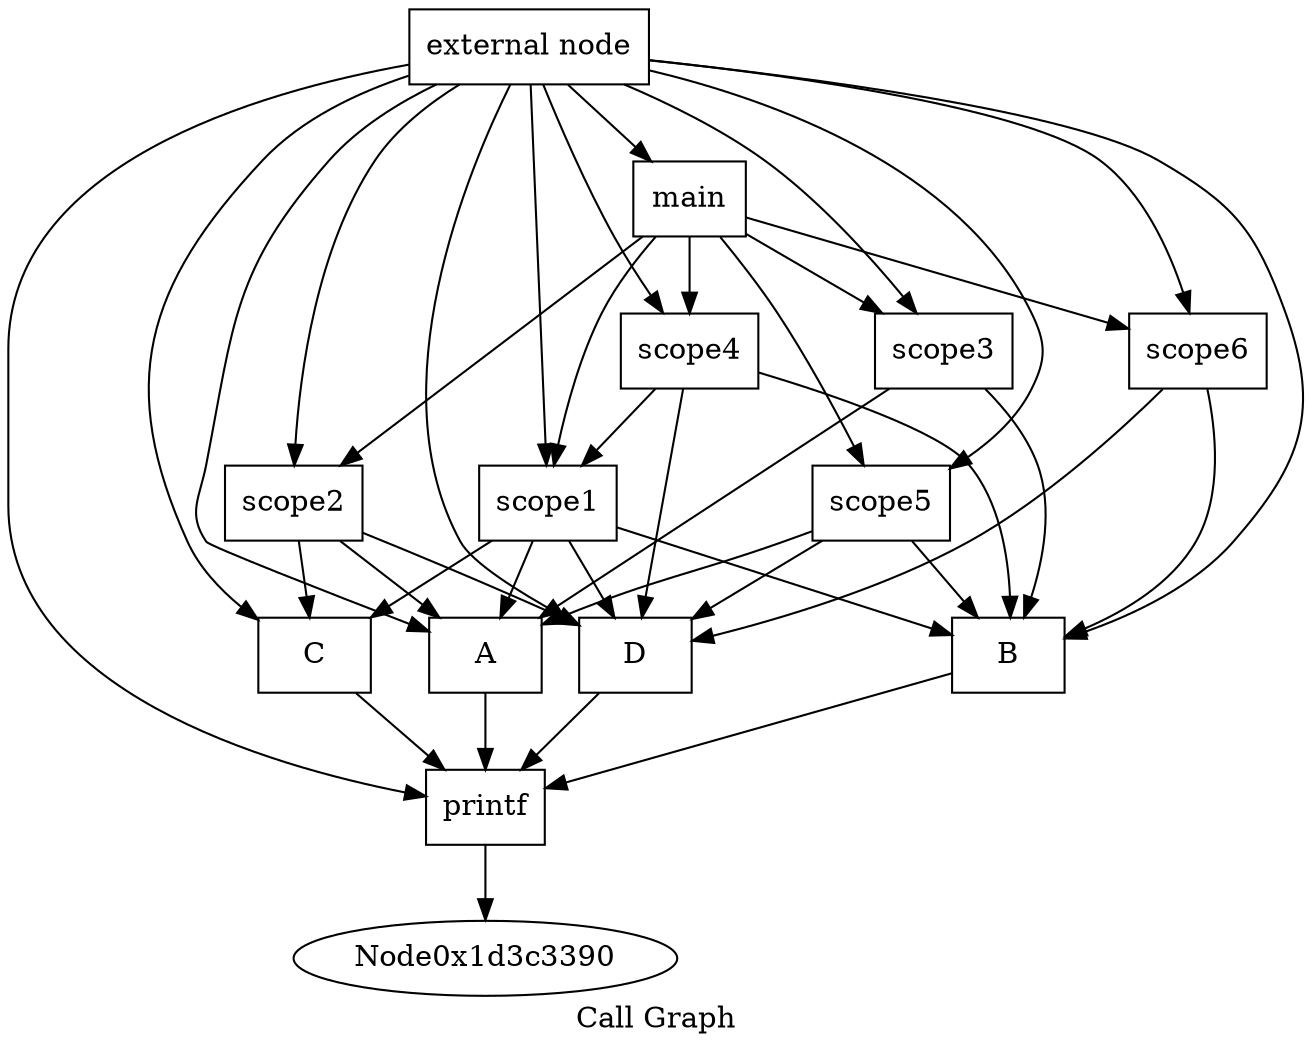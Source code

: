 digraph "Call Graph" {
	label="Call Graph";

	Node0x1d3c2370 [shape=record,label="{external node}"];
	Node0x1d3c2370 -> Node0x1d3c3490;
	Node0x1d3c2370 -> Node0x1d3c23e0;
	Node0x1d3c2370 -> Node0x1d3c2480;
	Node0x1d3c2370 -> Node0x1d3c2410;
	Node0x1d3c2370 -> Node0x1d3c2610;
	Node0x1d3c2370 -> Node0x1d3c2640;
	Node0x1d3c2370 -> Node0x1d3c2580;
	Node0x1d3c2370 -> Node0x1d3c3940;
	Node0x1d3c2370 -> Node0x1d3d59c0;
	Node0x1d3c2370 -> Node0x1d3d5770;
	Node0x1d3c2370 -> Node0x1d3d5700;
	Node0x1d3c2370 -> Node0x1d3d5900;
	Node0x1d3c3490 [shape=record,label="{main}"];
	Node0x1d3c3490 -> Node0x1d3c23e0;
	Node0x1d3c3490 -> Node0x1d3c2480;
	Node0x1d3c3490 -> Node0x1d3c2410;
	Node0x1d3c3490 -> Node0x1d3c2610;
	Node0x1d3c3490 -> Node0x1d3c2640;
	Node0x1d3c3490 -> Node0x1d3c2580;
	Node0x1d3c23e0 [shape=record,label="{scope1}"];
	Node0x1d3c23e0 -> Node0x1d3c3940;
	Node0x1d3c23e0 -> Node0x1d3d5770;
	Node0x1d3c23e0 -> Node0x1d3d5700;
	Node0x1d3c23e0 -> Node0x1d3d5900;
	Node0x1d3c2480 [shape=record,label="{scope2}"];
	Node0x1d3c2480 -> Node0x1d3c3940;
	Node0x1d3c2480 -> Node0x1d3d5700;
	Node0x1d3c2480 -> Node0x1d3d5900;
	Node0x1d3c2410 [shape=record,label="{scope3}"];
	Node0x1d3c2410 -> Node0x1d3c3940;
	Node0x1d3c2410 -> Node0x1d3d5770;
	Node0x1d3c2610 [shape=record,label="{scope4}"];
	Node0x1d3c2610 -> Node0x1d3d5770;
	Node0x1d3c2610 -> Node0x1d3d5900;
	Node0x1d3c2610 -> Node0x1d3c23e0;
	Node0x1d3c2640 [shape=record,label="{scope5}"];
	Node0x1d3c2640 -> Node0x1d3d5770;
	Node0x1d3c2640 -> Node0x1d3d5900;
	Node0x1d3c2640 -> Node0x1d3c3940;
	Node0x1d3c2580 [shape=record,label="{scope6}"];
	Node0x1d3c2580 -> Node0x1d3d5770;
	Node0x1d3c2580 -> Node0x1d3d5900;
	Node0x1d3c3940 [shape=record,label="{A}"];
	Node0x1d3c3940 -> Node0x1d3d59c0;
	Node0x1d3d59c0 [shape=record,label="{printf}"];
	Node0x1d3d59c0 -> Node0x1d3c3390;
	Node0x1d3d5770 [shape=record,label="{B}"];
	Node0x1d3d5770 -> Node0x1d3d59c0;
	Node0x1d3d5700 [shape=record,label="{C}"];
	Node0x1d3d5700 -> Node0x1d3d59c0;
	Node0x1d3d5900 [shape=record,label="{D}"];
	Node0x1d3d5900 -> Node0x1d3d59c0;
}
